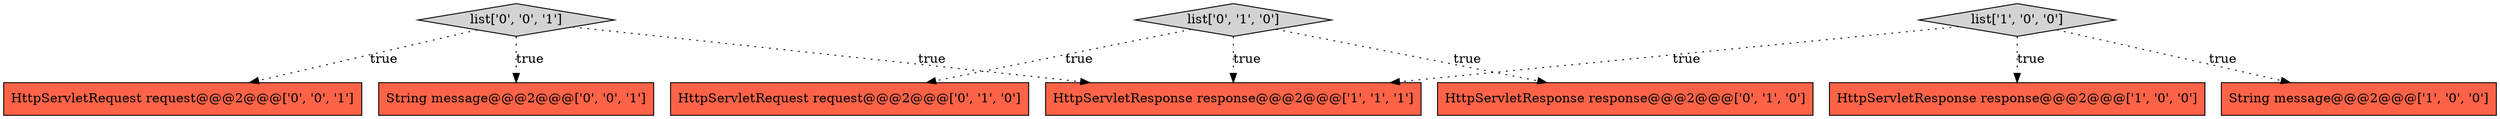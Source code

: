 digraph {
8 [style = filled, label = "HttpServletRequest request@@@2@@@['0', '0', '1']", fillcolor = tomato, shape = box image = "AAA0AAABBB3BBB"];
4 [style = filled, label = "list['0', '1', '0']", fillcolor = lightgray, shape = diamond image = "AAA0AAABBB2BBB"];
1 [style = filled, label = "HttpServletResponse response@@@2@@@['1', '0', '0']", fillcolor = tomato, shape = box image = "AAA0AAABBB1BBB"];
6 [style = filled, label = "HttpServletResponse response@@@2@@@['0', '1', '0']", fillcolor = tomato, shape = box image = "AAA0AAABBB2BBB"];
2 [style = filled, label = "String message@@@2@@@['1', '0', '0']", fillcolor = tomato, shape = box image = "AAA0AAABBB1BBB"];
0 [style = filled, label = "list['1', '0', '0']", fillcolor = lightgray, shape = diamond image = "AAA0AAABBB1BBB"];
7 [style = filled, label = "String message@@@2@@@['0', '0', '1']", fillcolor = tomato, shape = box image = "AAA0AAABBB3BBB"];
9 [style = filled, label = "list['0', '0', '1']", fillcolor = lightgray, shape = diamond image = "AAA0AAABBB3BBB"];
3 [style = filled, label = "HttpServletResponse response@@@2@@@['1', '1', '1']", fillcolor = tomato, shape = box image = "AAA0AAABBB1BBB"];
5 [style = filled, label = "HttpServletRequest request@@@2@@@['0', '1', '0']", fillcolor = tomato, shape = box image = "AAA0AAABBB2BBB"];
0->2 [style = dotted, label="true"];
4->5 [style = dotted, label="true"];
9->3 [style = dotted, label="true"];
0->3 [style = dotted, label="true"];
9->8 [style = dotted, label="true"];
0->1 [style = dotted, label="true"];
4->6 [style = dotted, label="true"];
4->3 [style = dotted, label="true"];
9->7 [style = dotted, label="true"];
}
